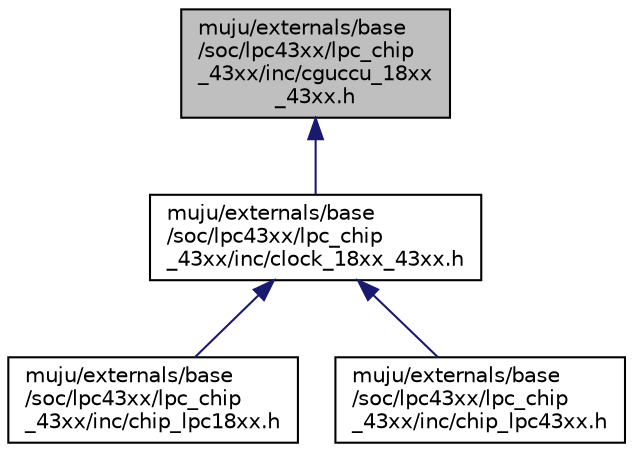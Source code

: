 digraph "muju/externals/base/soc/lpc43xx/lpc_chip_43xx/inc/cguccu_18xx_43xx.h"
{
  edge [fontname="Helvetica",fontsize="10",labelfontname="Helvetica",labelfontsize="10"];
  node [fontname="Helvetica",fontsize="10",shape=record];
  Node2 [label="muju/externals/base\l/soc/lpc43xx/lpc_chip\l_43xx/inc/cguccu_18xx\l_43xx.h",height=0.2,width=0.4,color="black", fillcolor="grey75", style="filled", fontcolor="black"];
  Node2 -> Node3 [dir="back",color="midnightblue",fontsize="10",style="solid",fontname="Helvetica"];
  Node3 [label="muju/externals/base\l/soc/lpc43xx/lpc_chip\l_43xx/inc/clock_18xx_43xx.h",height=0.2,width=0.4,color="black", fillcolor="white", style="filled",URL="$clock__18xx__43xx_8h.html"];
  Node3 -> Node4 [dir="back",color="midnightblue",fontsize="10",style="solid",fontname="Helvetica"];
  Node4 [label="muju/externals/base\l/soc/lpc43xx/lpc_chip\l_43xx/inc/chip_lpc18xx.h",height=0.2,width=0.4,color="black", fillcolor="white", style="filled",URL="$chip__lpc18xx_8h.html"];
  Node3 -> Node5 [dir="back",color="midnightblue",fontsize="10",style="solid",fontname="Helvetica"];
  Node5 [label="muju/externals/base\l/soc/lpc43xx/lpc_chip\l_43xx/inc/chip_lpc43xx.h",height=0.2,width=0.4,color="black", fillcolor="white", style="filled",URL="$chip__lpc43xx_8h.html"];
}

